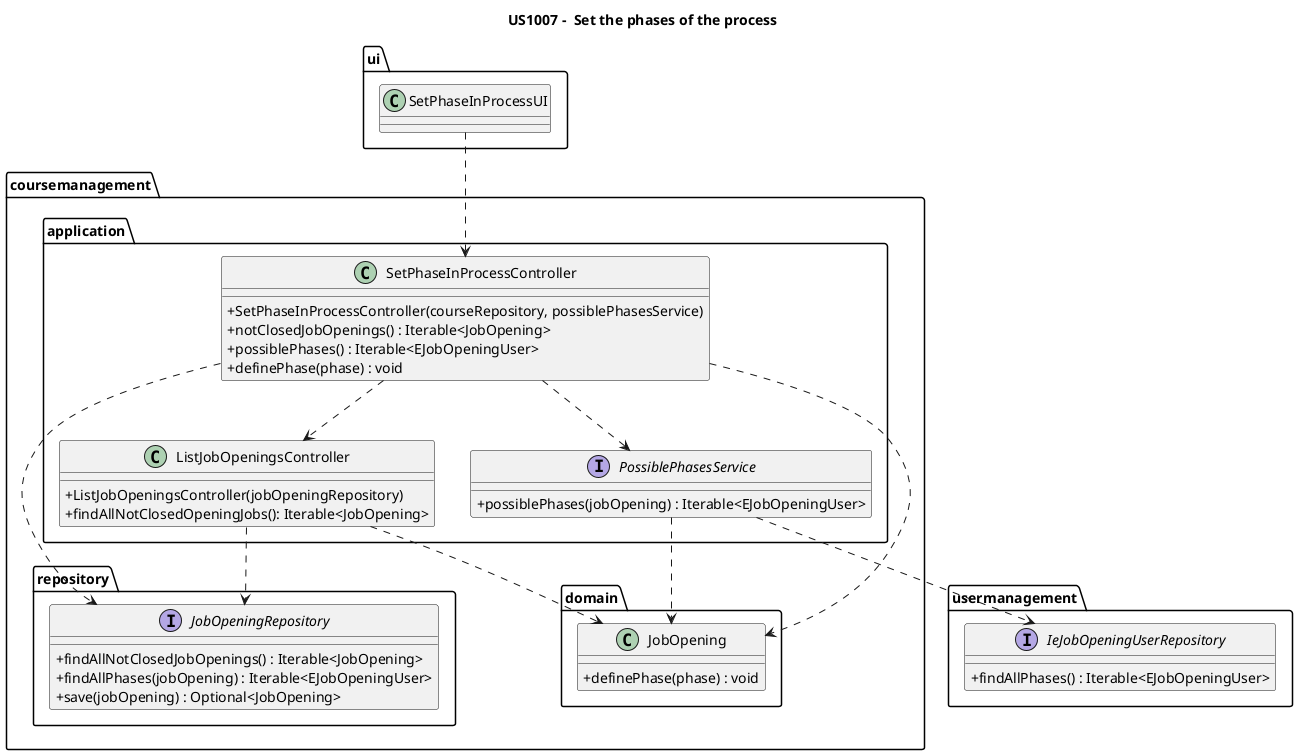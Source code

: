 @startuml
skinparam classAttributeIconSize 0

title US1007 -  Set the phases of the process

package usermanagement{
    interface IeJobOpeningUserRepository{
        +findAllPhases() : Iterable<EJobOpeningUser>
    }
}

package coursemanagement {

    package repository{
        interface JobOpeningRepository{
            +findAllNotClosedJobOpenings() : Iterable<JobOpening>
            +findAllPhases(jobOpening) : Iterable<EJobOpeningUser>
            +save(jobOpening) : Optional<JobOpening>
        }
    }

    package application {

        class ListJobOpeningsController {
            +ListJobOpeningsController(jobOpeningRepository)
            +findAllNotClosedOpeningJobs(): Iterable<JobOpening>
        }

        class SetPhaseInProcessController {
            +SetPhaseInProcessController(courseRepository, possiblePhasesService)
            +notClosedJobOpenings() : Iterable<JobOpening>
            +possiblePhases() : Iterable<EJobOpeningUser>
            +definePhase(phase) : void
        }

        interface PossiblePhasesService {
            +possiblePhases(jobOpening) : Iterable<EJobOpeningUser>
        }
    }

    ListJobOpeningsController ..> JobOpeningRepository
    SetPhaseInProcessController ..> JobOpeningRepository
    PossiblePhasesService ..> IeJobOpeningUserRepository
    SetPhaseInProcessController ..> PossiblePhasesService
    SetPhaseInProcessController ..> ListJobOpeningsController

    package domain {
        class JobOpening {
            +definePhase(phase) : void
        }
    }

    PossiblePhasesService ..> JobOpening
    ListJobOpeningsController ..> JobOpening
    SetPhaseInProcessController ..> JobOpening


}

package ui {
    class SetPhaseInProcessUI {
    }
}

SetPhaseInProcessUI ..> SetPhaseInProcessController

@enduml